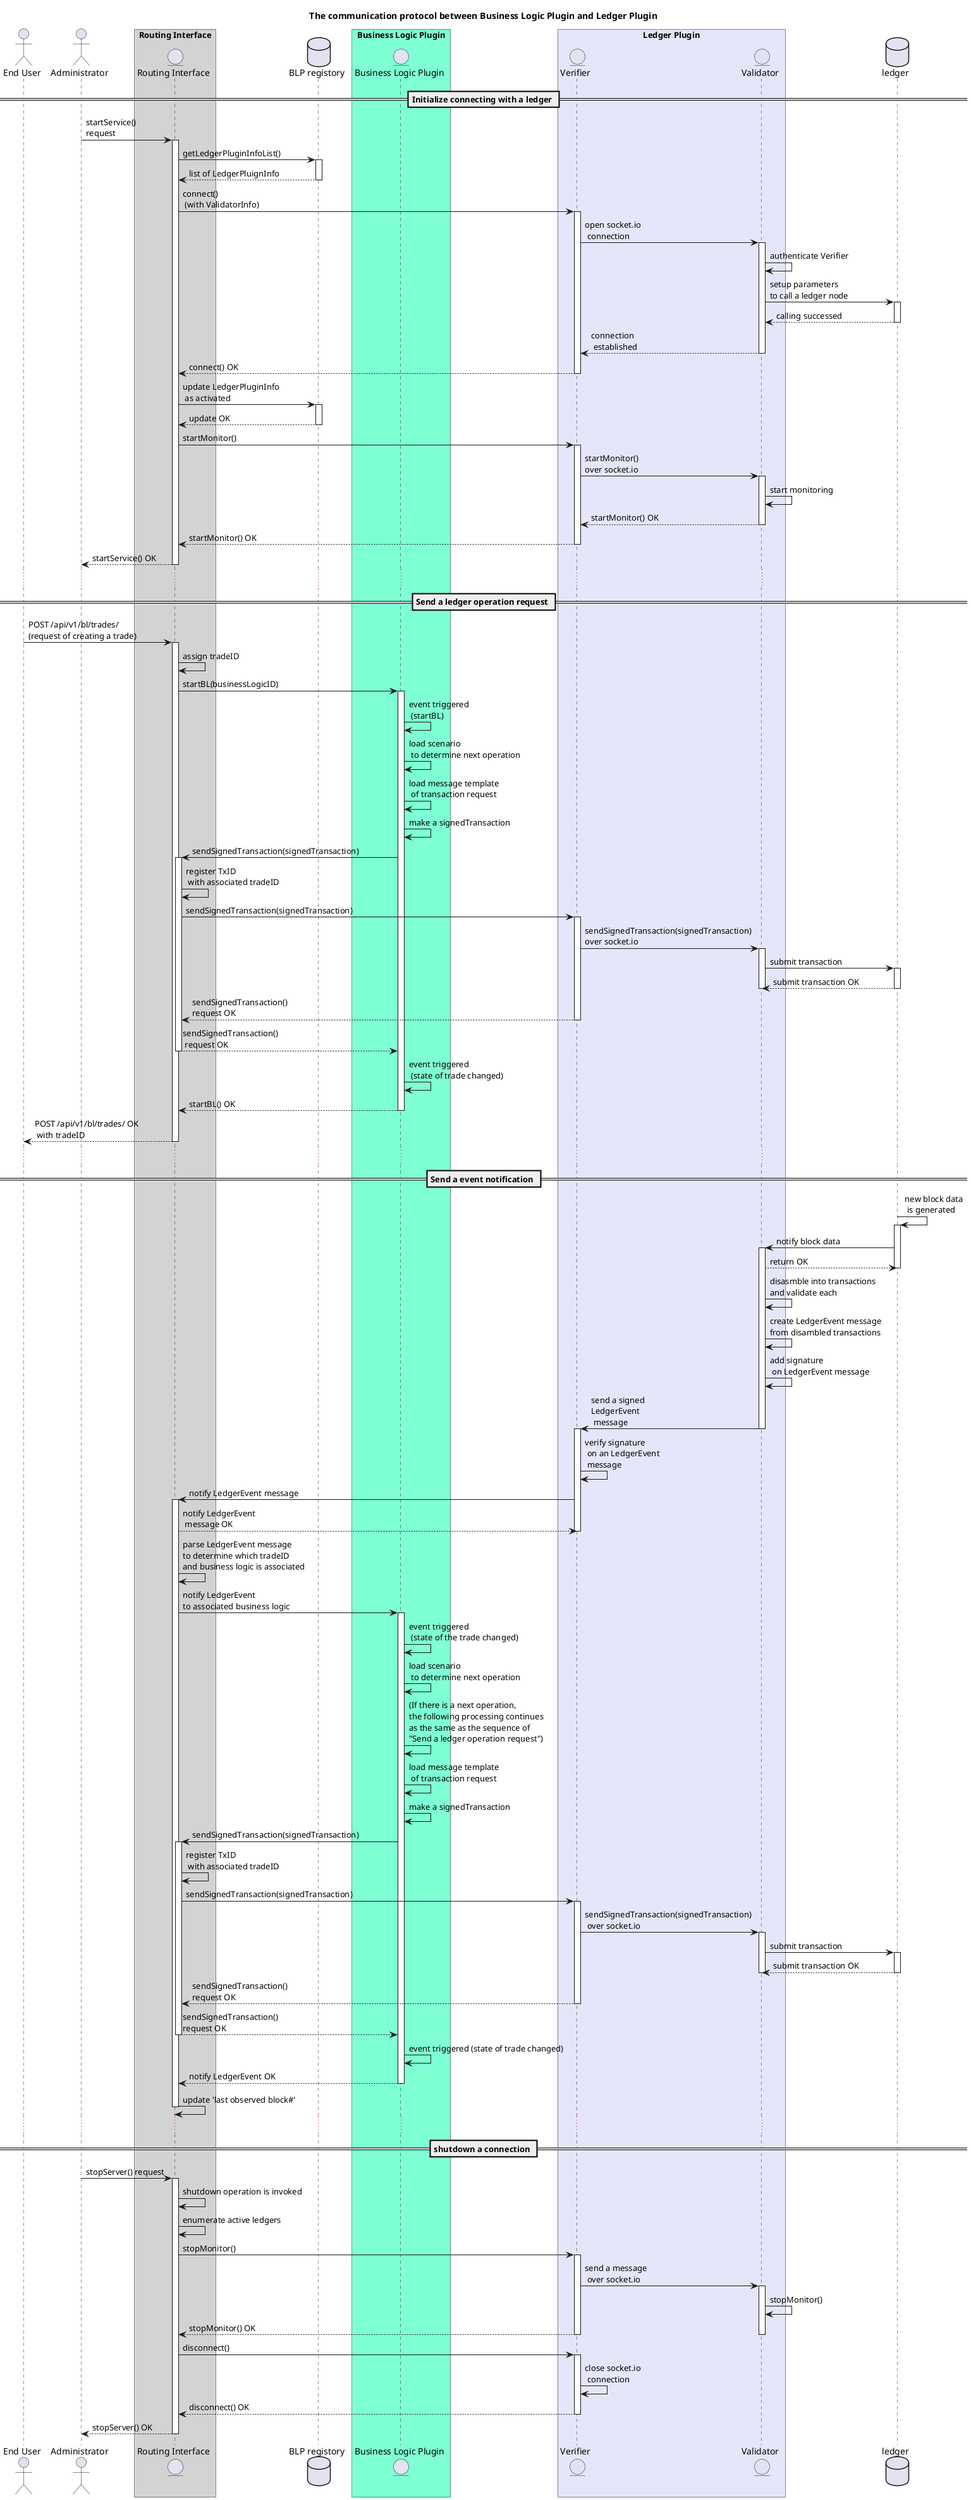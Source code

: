 @startuml
title The communication protocol between Business Logic Plugin and Ledger Plugin

actor "End User" as euser
actor "Administrator" as admin

box "Routing Interface" #LightGray
entity "Routing Interface" as rif
end box

database "BLP registory" as blp_registry

box "Business Logic Plugin" #Aquamarine
entity "Business Logic Plugin" as blp
end box
box "Ledger Plugin" #Lavender
entity "Verifier" as verifier
entity "Validator" as validator
end box
database "ledger" as ledger

== Initialize connecting with a ledger ==
admin -> rif: startService()\nrequest
activate rif
rif -> blp_registry: getLedgerPluginInfoList()
activate blp_registry
blp_registry --> rif: list of LedgerPluignInfo
deactivate 
rif -> verifier: connect()\n (with ValidatorInfo)
activate verifier
verifier -> validator: open socket.io\n connection
activate validator
validator -> validator: authenticate Verifier
validator -> ledger: setup parameters \nto call a ledger node
activate ledger
ledger --> validator: calling successed
deactivate ledger
validator --> verifier: connection\n established
deactivate validator
verifier --> rif: connect() OK
deactivate verifier
rif -> blp_registry: update LedgerPluginInfo\n as activated
activate blp_registry
blp_registry --> rif: update OK
deactivate blp_registry
rif -> verifier: startMonitor()
activate verifier
verifier -> validator: startMonitor()\nover socket.io
activate validator
validator -> validator: start monitoring
validator --> verifier: startMonitor() OK
deactivate validator
verifier --> rif: startMonitor() OK
deactivate verifier
rif --> admin: startService() OK
deactivate rif
...

== Send a ledger operation request ==

euser -> rif: POST /api/v1/bl/trades/\n(request of creating a trade)
activate rif
rif -> rif: assign tradeID
rif -> blp: startBL(businessLogicID)
activate blp
blp -> blp: event triggered\n (startBL)
blp -> blp: load scenario\n to determine next operation
blp -> blp: load message template\n of transaction request
blp -> blp: make a signedTransaction
blp -> rif: sendSignedTransaction(signedTransaction)
activate rif
rif -> rif: register TxID\n with associated tradeID
rif -> verifier: sendSignedTransaction(signedTransaction)
activate verifier
verifier -> validator: sendSignedTransaction(signedTransaction)\nover socket.io
activate validator
validator -> ledger: submit transaction
activate ledger
ledger --> validator: submit transaction OK
deactivate ledger
deactivate validator
verifier --> rif: sendSignedTransaction()\nrequest OK
deactivate verifier
rif --> blp: sendSignedTransaction()\n request OK
deactivate rif
blp -> blp: event triggered\n (state of trade changed)
blp --> rif: startBL() OK
deactivate blp
rif --> euser: POST /api/v1/bl/trades/ OK\n with tradeID
deactivate rif
deactivate validator
...

== Send a event notification ==

ledger -> ledger: new block data\n is generated
activate ledger
ledger -> validator: notify block data
activate validator
validator --> ledger: return OK
deactivate ledger
validator -> validator: disasmble into transactions \nand validate each
validator -> validator: create LedgerEvent message \nfrom disambled transactions
validator -> validator: add signature\n on LedgerEvent message
validator -> verifier: send a signed \nLedgerEvent\n message
deactivate validator
activate verifier
verifier -> verifier: verify signature\n on an LedgerEvent\n message
verifier -> rif: notify LedgerEvent message
activate rif
rif --> verifier: notify LedgerEvent\n message OK
deactivate verifier
rif -> rif: parse LedgerEvent message \nto determine which tradeID \nand business logic is associated
rif -> blp: notify LedgerEvent \nto associated business logic 
activate blp
blp -> blp: event triggered\n (state of the trade changed)
blp -> blp: load scenario\n to determine next operation

blp -> blp: (If there is a next operation,\nthe following processing continues \nas the same as the sequence of\n"Send a ledger operation request")
blp -> blp: load message template\n of transaction request
blp -> blp: make a signedTransaction
blp -> rif: sendSignedTransaction(signedTransaction)
activate rif
rif -> rif: register TxID\n with associated tradeID
rif -> verifier: sendSignedTransaction(signedTransaction)
activate verifier
verifier -> validator: sendSignedTransaction(signedTransaction)\n over socket.io
activate validator
validator -> ledger: submit transaction
activate ledger
ledger --> validator: submit transaction OK
deactivate ledger
deactivate validator
verifier --> rif: sendSignedTransaction()\nrequest OK
deactivate verifier
rif --> blp: sendSignedTransaction()\nrequest OK
deactivate rif
blp -> blp: event triggered (state of trade changed)
blp --> rif: notify LedgerEvent OK
deactivate blp
deactivate verifier
rif -> rif: update 'last observed block#'
deactivate rif
...

== shutdown a connection ==
admin -> rif: stopServer() request
activate rif
rif -> rif: shutdown operation is invoked
rif -> rif: enumerate active ledgers
rif -> verifier: stopMonitor()
activate verifier
verifier -> validator: send a message\n over socket.io
activate validator
validator -> validator: stopMonitor()
verifier --> rif: stopMonitor() OK
deactivate validator
deactivate verifier
rif -> verifier: disconnect()
activate verifier
verifier -> verifier: close socket.io\n connection
verifier --> rif: disconnect() OK
deactivate verifier
rif --> admin: stopServer() OK
deactivate rif

@enduml